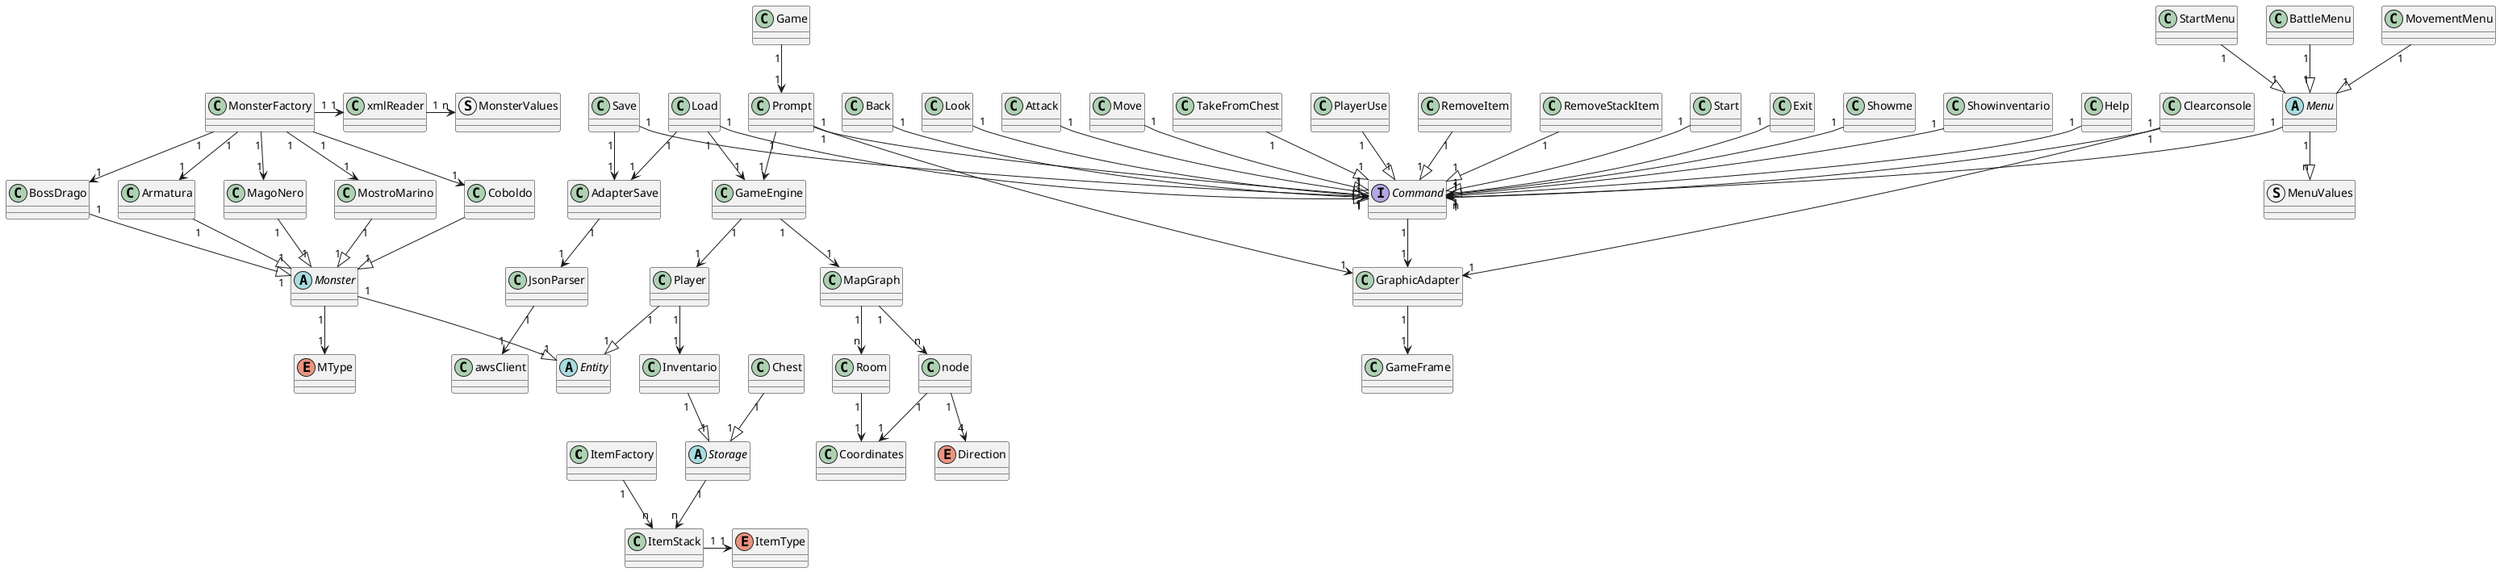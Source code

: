 @startuml
class ItemFactory{
}

class ItemStack {
}

enum ItemType{
}

abstract Storage{   
}

class Inventario{
}

class Chest{

}

Storage "1" --> "n"ItemStack 
ItemStack "1" -> "1" ItemType
Inventario "1" --|> "1" Storage

Chest "1" --|> "1" Storage
ItemFactory "1" --> "n"ItemStack





  class awsClient{
  }

  class JsonParser{
    
  }
  

  class AdapterSave{

  }

class GameEngine{
 
}


class Game{

}


enum MType{
 
}

abstract class Entity{
 
} 



class Player{
}

abstract class Monster{
}
class MonsterFactory{
 
}

class xmlReader{

}

struct MonsterValues{

}


class Armatura{
 
}
class MagoNero{
  
}

class MostroMarino{
  
}
class Coboldo{
 
}
class BossDrago{
 
}


Monster "1" -->"1" MType
Player "1"--|>"1"Entity
Monster "1"--|>"1"Entity
Armatura"1"--|>"1"Monster
MagoNero"1"--|>"1"Monster
MostroMarino"1"--|>"1"Monster
Coboldo--|>"1"Monster
BossDrago"1"--|>"1"Monster

MonsterFactory"1"-->"1"BossDrago
MonsterFactory"1"-->"1"MagoNero 
MonsterFactory"1"-->"1"Coboldo
MonsterFactory"1"-->"1"Armatura
MonsterFactory"1"-->"1"MostroMarino 
MonsterFactory"1"->"1"xmlReader
xmlReader"1"->"n"MonsterValues


abstract class Menu{
  
}
class StartMenu{
 
}
class BattleMenu{

}
class MovementMenu{
 
}
struct MenuValues{

}

class GraphicAdapter{
}


BattleMenu"1"--|>"1"Menu
StartMenu"1"--|>"1"Menu
MovementMenu"1"--|>"1"Menu
Menu"1"--|>"n"MenuValues

 

    
class Coordinates{

}

class MapGraph{
 
}


enum  Direction{
 
}

class node{
  

}

class Room{

}



MapGraph"1"-->"n"Room
MapGraph"1"-->"n"node
node"1"-->"1"Coordinates
node"1"-->"4"Direction
Room"1"-->"1"Coordinates


class Prompt{

}

class Start{
 
}
class Exit{
  
}

class Showme{

}

class Showinventario{

}

class Clearconsole{

}

class Help{

}

class Back{

}

class Look{
  
}
class Attack{

}
class Move{
  
}
class Move{
  
}
class TakeFromChest{
  
}
class PlayerUse{
  
}
class RemoveItem{
  
}
class RemoveStackItem{

}
class Load{
 
}

class GameFrame{
}

interface Command{
  
}


Start"1"--|>"1"Command
Exit"1"--|>"1"Command
Look"1"--|>"1"Command
Attack"1"--|>"1"Command
Move"1"--|>"1"Command
PlayerUse"1"--|>"1"Command
RemoveItem"1"--|>"1"Command
RemoveStackItem"1"--|>"1"Command
Load"1"--|>"1"Command
Load "1"-->"1"AdapterSave
Save"1"-->"1"Command
Save"1"-->"1"AdapterSave

Load"1"->"1"GameEngine
Prompt"1"--|>"1"Command
TakeFromChest"1"--|>"1"Command

Menu"1"-->"n"Command
GameEngine"1"-->"1"Player
GameEngine"1"-->"1"MapGraph
Prompt"1"-->"1"GameEngine
Game"1"-->"1"Prompt
Player"1"-->"1"Inventario
JsonParser"1"-->"1"awsClient

AdapterSave"1"-->"1"JsonParser
GraphicAdapter"1"-->"1"GameFrame
Prompt"1"-->"1"GraphicAdapter
Command"1"-->"1"GraphicAdapter
Clearconsole"1"-->"1"GraphicAdapter
Showme"1"-->"1"Command
Showinventario"1"-->"1"Command
Help"1"-->"1"Command
Back"1"-->"1"Command
Clearconsole"1"-->"1"Command



@enduml
